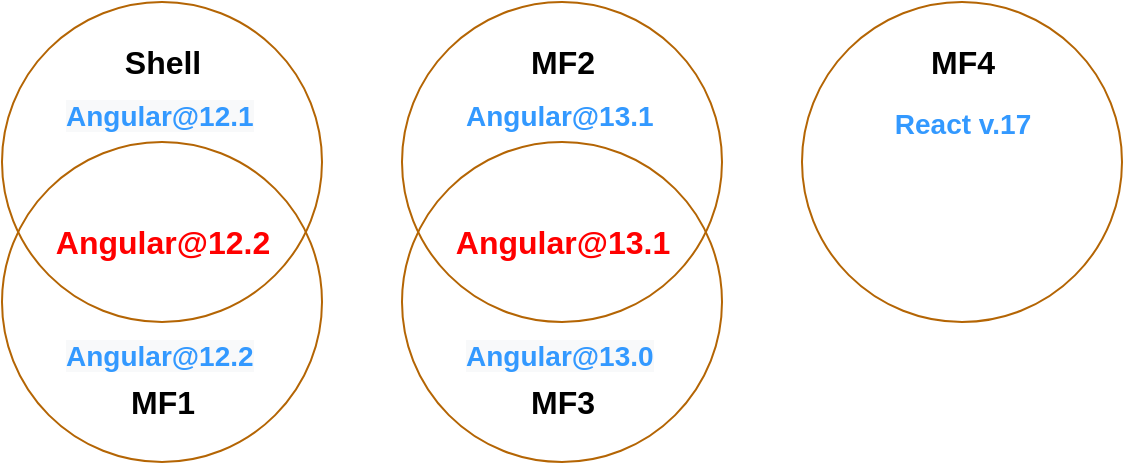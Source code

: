 <mxfile version="16.3.0" type="device"><diagram id="4tOc1BtavhzhvcrloOe4" name="Page-1"><mxGraphModel dx="1186" dy="661" grid="1" gridSize="10" guides="1" tooltips="1" connect="1" arrows="1" fold="1" page="1" pageScale="1" pageWidth="827" pageHeight="1169" math="0" shadow="0"><root><mxCell id="0"/><mxCell id="1" parent="0"/><mxCell id="6I8eVpD28eg5yZzP4JRn-7" value="" style="group;fillColor=none;strokeColor=none;rounded=1;arcSize=50;gradientColor=none;" vertex="1" connectable="0" parent="1"><mxGeometry x="80" y="40" width="160" height="230" as="geometry"/></mxCell><mxCell id="6I8eVpD28eg5yZzP4JRn-5" value="" style="ellipse;whiteSpace=wrap;html=1;aspect=fixed;fontSize=16;fillColor=none;strokeColor=#b46504;gradientColor=#ffffff;" vertex="1" parent="6I8eVpD28eg5yZzP4JRn-7"><mxGeometry width="160" height="160" as="geometry"/></mxCell><mxCell id="6I8eVpD28eg5yZzP4JRn-6" value="&lt;b&gt;Shell&lt;/b&gt;" style="text;html=1;align=center;verticalAlign=middle;resizable=0;points=[];autosize=1;strokeColor=none;fillColor=none;fontSize=16;" vertex="1" parent="6I8eVpD28eg5yZzP4JRn-7"><mxGeometry x="55" y="20" width="50" height="20" as="geometry"/></mxCell><mxCell id="6I8eVpD28eg5yZzP4JRn-8" value="" style="group;glass=0;rounded=0;sketch=0;shadow=0;fillColor=none;" vertex="1" connectable="0" parent="6I8eVpD28eg5yZzP4JRn-7"><mxGeometry y="70" width="160" height="160" as="geometry"/></mxCell><mxCell id="6I8eVpD28eg5yZzP4JRn-9" value="" style="ellipse;whiteSpace=wrap;html=1;aspect=fixed;fontSize=16;fillColor=#fad7ac;rotation=-180;strokeColor=#b46504;gradientColor=#ffffff;fillOpacity=0;" vertex="1" parent="6I8eVpD28eg5yZzP4JRn-8"><mxGeometry width="160" height="160" as="geometry"/></mxCell><mxCell id="6I8eVpD28eg5yZzP4JRn-10" value="&lt;b&gt;MF1&lt;/b&gt;" style="text;html=1;align=center;verticalAlign=middle;resizable=0;points=[];autosize=1;strokeColor=none;fillColor=none;fontSize=16;" vertex="1" parent="6I8eVpD28eg5yZzP4JRn-8"><mxGeometry x="55" y="120" width="50" height="20" as="geometry"/></mxCell><mxCell id="6I8eVpD28eg5yZzP4JRn-27" value="&lt;b&gt;&lt;font color=&quot;#ff0000&quot;&gt;Angular@12.2&lt;/font&gt;&lt;/b&gt;" style="text;html=1;align=center;verticalAlign=middle;resizable=0;points=[];autosize=1;strokeColor=none;fillColor=none;fontSize=16;" vertex="1" parent="6I8eVpD28eg5yZzP4JRn-8"><mxGeometry x="20" y="40" width="120" height="20" as="geometry"/></mxCell><mxCell id="6I8eVpD28eg5yZzP4JRn-33" value="&lt;b style=&quot;font-family: &amp;#34;helvetica&amp;#34; ; font-size: 14px ; font-style: normal ; letter-spacing: normal ; text-align: center ; text-indent: 0px ; text-transform: none ; word-spacing: 0px ; background-color: rgb(248 , 249 , 250)&quot;&gt;&lt;font color=&quot;#3399ff&quot;&gt;Angular@12.2&lt;br&gt;&lt;br&gt;&lt;/font&gt;&lt;br&gt;&lt;/b&gt;" style="text;whiteSpace=wrap;html=1;fontSize=16;" vertex="1" parent="6I8eVpD28eg5yZzP4JRn-8"><mxGeometry x="30" y="90" width="100" height="30" as="geometry"/></mxCell><mxCell id="6I8eVpD28eg5yZzP4JRn-34" value="&lt;b style=&quot;font-family: &amp;#34;helvetica&amp;#34; ; font-size: 14px ; font-style: normal ; letter-spacing: normal ; text-align: center ; text-indent: 0px ; text-transform: none ; word-spacing: 0px ; background-color: rgb(248 , 249 , 250)&quot;&gt;&lt;font color=&quot;#3399ff&quot;&gt;Angular@12.1&lt;br&gt;&lt;/font&gt;&lt;br&gt;&lt;/b&gt;" style="text;whiteSpace=wrap;html=1;fontSize=16;" vertex="1" parent="6I8eVpD28eg5yZzP4JRn-7"><mxGeometry x="30" y="40" width="100" height="30" as="geometry"/></mxCell><mxCell id="6I8eVpD28eg5yZzP4JRn-11" value="" style="group;fillColor=none;strokeColor=none;rounded=1;arcSize=50;gradientColor=none;" vertex="1" connectable="0" parent="1"><mxGeometry x="280" y="40" width="160" height="230" as="geometry"/></mxCell><mxCell id="6I8eVpD28eg5yZzP4JRn-12" value="" style="ellipse;whiteSpace=wrap;html=1;aspect=fixed;fontSize=16;fillColor=none;strokeColor=#b46504;gradientColor=#ffffff;" vertex="1" parent="6I8eVpD28eg5yZzP4JRn-11"><mxGeometry width="160" height="160" as="geometry"/></mxCell><mxCell id="6I8eVpD28eg5yZzP4JRn-13" value="&lt;b&gt;MF2&lt;/b&gt;" style="text;html=1;align=center;verticalAlign=middle;resizable=0;points=[];autosize=1;strokeColor=none;fillColor=none;fontSize=16;" vertex="1" parent="6I8eVpD28eg5yZzP4JRn-11"><mxGeometry x="55" y="20" width="50" height="20" as="geometry"/></mxCell><mxCell id="6I8eVpD28eg5yZzP4JRn-14" value="" style="group;glass=0;rounded=0;sketch=0;shadow=0;fillColor=none;" vertex="1" connectable="0" parent="6I8eVpD28eg5yZzP4JRn-11"><mxGeometry y="70" width="160" height="160" as="geometry"/></mxCell><mxCell id="6I8eVpD28eg5yZzP4JRn-15" value="" style="ellipse;whiteSpace=wrap;html=1;aspect=fixed;fontSize=16;fillColor=#fad7ac;rotation=-180;strokeColor=#b46504;gradientColor=#ffffff;fillOpacity=0;" vertex="1" parent="6I8eVpD28eg5yZzP4JRn-14"><mxGeometry width="160" height="160" as="geometry"/></mxCell><mxCell id="6I8eVpD28eg5yZzP4JRn-16" value="&lt;b&gt;MF3&lt;/b&gt;" style="text;html=1;align=center;verticalAlign=middle;resizable=0;points=[];autosize=1;strokeColor=none;fillColor=none;fontSize=16;" vertex="1" parent="6I8eVpD28eg5yZzP4JRn-14"><mxGeometry x="55" y="120" width="50" height="20" as="geometry"/></mxCell><mxCell id="6I8eVpD28eg5yZzP4JRn-28" value="&lt;b&gt;&lt;font color=&quot;#ff0000&quot;&gt;Angular@13.1&lt;/font&gt;&lt;br&gt;&lt;/b&gt;" style="text;html=1;align=center;verticalAlign=middle;resizable=0;points=[];autosize=1;strokeColor=none;fillColor=none;fontSize=16;" vertex="1" parent="6I8eVpD28eg5yZzP4JRn-14"><mxGeometry x="20" y="40" width="120" height="20" as="geometry"/></mxCell><mxCell id="6I8eVpD28eg5yZzP4JRn-31" value="&lt;b style=&quot;font-family: &amp;#34;helvetica&amp;#34; ; font-size: 14px ; font-style: normal ; letter-spacing: normal ; text-align: center ; text-indent: 0px ; text-transform: none ; word-spacing: 0px ; background-color: rgb(248 , 249 , 250)&quot;&gt;&lt;font color=&quot;#3399ff&quot;&gt;Angular@13.0&lt;br&gt;&lt;/font&gt;&lt;br&gt;&lt;/b&gt;" style="text;whiteSpace=wrap;html=1;fontSize=16;" vertex="1" parent="6I8eVpD28eg5yZzP4JRn-14"><mxGeometry x="30" y="90" width="100" height="30" as="geometry"/></mxCell><mxCell id="6I8eVpD28eg5yZzP4JRn-30" value="&lt;b style=&quot;text-align: center ; font-size: 14px ; font-family: &amp;#34;helvetica&amp;#34;&quot;&gt;&lt;font color=&quot;#3399ff&quot;&gt;Angular@13.1&lt;br&gt;&lt;/font&gt;&lt;br&gt;&lt;/b&gt;" style="text;whiteSpace=wrap;html=1;fontSize=16;" vertex="1" parent="6I8eVpD28eg5yZzP4JRn-11"><mxGeometry x="30" y="40" width="100" height="30" as="geometry"/></mxCell><mxCell id="6I8eVpD28eg5yZzP4JRn-23" value="" style="group" vertex="1" connectable="0" parent="1"><mxGeometry x="480" y="40" width="160" height="160" as="geometry"/></mxCell><mxCell id="6I8eVpD28eg5yZzP4JRn-18" value="" style="ellipse;whiteSpace=wrap;html=1;aspect=fixed;fontSize=16;fillColor=none;strokeColor=#b46504;gradientColor=#ffffff;" vertex="1" parent="6I8eVpD28eg5yZzP4JRn-23"><mxGeometry width="160" height="160" as="geometry"/></mxCell><mxCell id="6I8eVpD28eg5yZzP4JRn-19" value="&lt;b&gt;MF4&lt;/b&gt;" style="text;html=1;align=center;verticalAlign=middle;resizable=0;points=[];autosize=1;strokeColor=none;fillColor=none;fontSize=16;" vertex="1" parent="6I8eVpD28eg5yZzP4JRn-23"><mxGeometry x="55" y="20" width="50" height="20" as="geometry"/></mxCell><mxCell id="6I8eVpD28eg5yZzP4JRn-29" value="&lt;b&gt;&lt;font style=&quot;font-size: 14px&quot; color=&quot;#3399ff&quot;&gt;React v.17&lt;/font&gt;&lt;/b&gt;" style="text;html=1;align=center;verticalAlign=middle;resizable=0;points=[];autosize=1;strokeColor=none;fillColor=none;fontSize=16;" vertex="1" parent="6I8eVpD28eg5yZzP4JRn-23"><mxGeometry x="40" y="50" width="80" height="20" as="geometry"/></mxCell></root></mxGraphModel></diagram></mxfile>